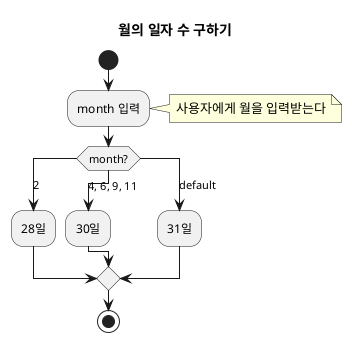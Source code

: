 @startuml

title 월의 일자 수 구하기 


start

:month 입력; 
note right: 사용자에게 월을 입력받는다

switch(month?) 
case (2)
  :28일;
case (4, 6, 9, 11)
  :30일;
case (default)
  :31일;
endswitch

stop

@enduml
